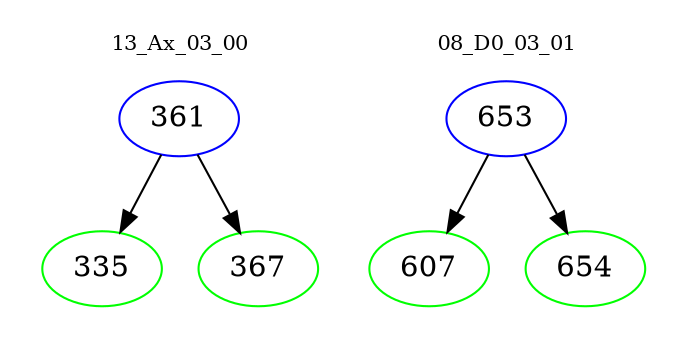 digraph{
subgraph cluster_0 {
color = white
label = "13_Ax_03_00";
fontsize=10;
T0_361 [label="361", color="blue"]
T0_361 -> T0_335 [color="black"]
T0_335 [label="335", color="green"]
T0_361 -> T0_367 [color="black"]
T0_367 [label="367", color="green"]
}
subgraph cluster_1 {
color = white
label = "08_D0_03_01";
fontsize=10;
T1_653 [label="653", color="blue"]
T1_653 -> T1_607 [color="black"]
T1_607 [label="607", color="green"]
T1_653 -> T1_654 [color="black"]
T1_654 [label="654", color="green"]
}
}
